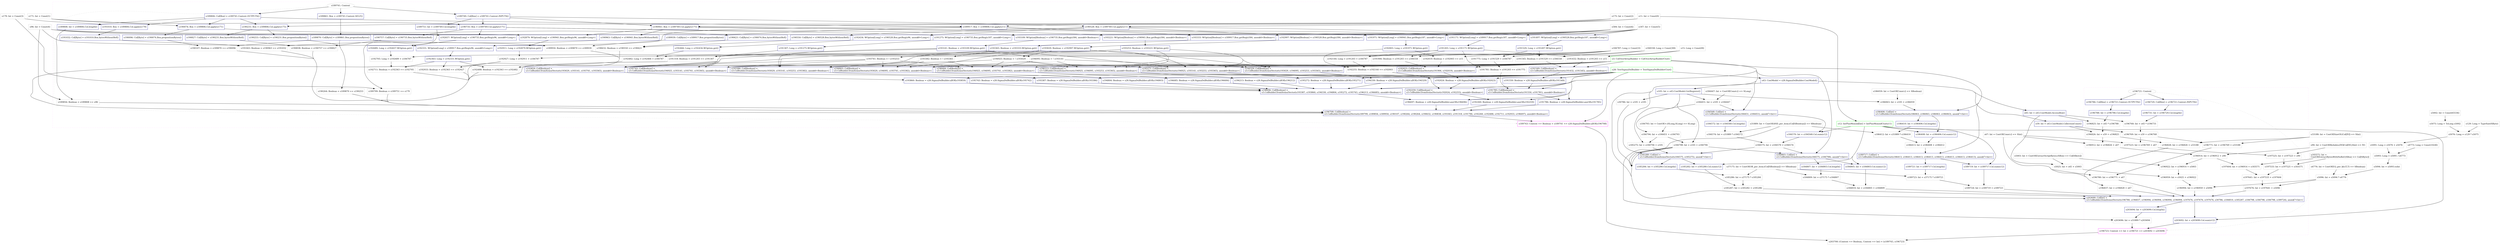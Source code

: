 digraph "height_0_verify" {
concentrate=true
node [style=filled, fillcolor=orangered]

"s179" [
label="s179: Int = Const(3)"
shape=box, color=gray, tooltip="s179:Int", style=filled, fillcolor=white
]
"s28" [
label="s28: TestSigmaDslBuilder = TestSigmaDslBuilderCtor()"
shape=box, color=green, tooltip="s28:TestSigmaDslBuilder", style=filled, fillcolor=white
]
"s96" [
label="s96: Int = Const(4)"
shape=box, color=gray, tooltip="s96:Int", style=filled, fillcolor=white
]
"s584" [
label="s584: Int = Const(6)"
shape=box, color=gray, tooltip="s584:Int", style=filled, fillcolor=white
]
"s187" [
label="s187: Int = Const(5)"
shape=box, color=gray, tooltip="s187:Int", style=filled, fillcolor=white
]
"s184558" [
label="s184558: Long = Const(30l)"
shape=box, color=gray, tooltip="s184558:Long", style=filled, fillcolor=white
]
"s3" [
label="s3: ColOverArrayBuilder = ColOverArrayBuilderCtor()"
shape=box, color=green, tooltip="s3:ColOverArrayBuilder", style=filled, fillcolor=white
]
"s184787" [
label="s184787: Long = Const(1l)"
shape=box, color=gray, tooltip="s184787:Long", style=filled, fillcolor=white
]
"s11" [
label="s11: Int = Const(0)"
shape=box, color=gray, tooltip="s11:Int", style=filled, fillcolor=white
]
"s175" [
label="s175: Int = Const(2)"
shape=box, color=gray, tooltip="s175:Int", style=filled, fillcolor=white
]
"s171" [
label="s171: Int = Const(1)"
shape=box, color=gray, tooltip="s171:Int", style=filled, fillcolor=white
]
"s15" [
label="s15: Long = Const(0l)"
shape=box, color=gray, tooltip="s15:Long", style=filled, fillcolor=white
]
subgraph cluster_s189743 {
style=dashed; color="#FFCCFF"
"s189741" [
label="s189741: Context"
shape=oval, color=gray, tooltip="s189741:Context", style=filled, fillcolor=white
]
"s189743" [
label="s189743: Context => Boolean = s189741 => s28.SigmaDslBuilder.allOf(s196708)"
shape=box, color=magenta, tooltip="s189743:Context => Boolean", style=filled, fillcolor=white
]
{rank=source; s189741}
"s189749" [
label="s189749: Col[Box] = s189741.Context.INPUTS()"
shape=box, color=darkblue, tooltip="s189749:Col[Box]", style=filled, fillcolor=white
]
"s189751" [
label="s189751: Int = s189749.Col.length()"
shape=box, color=darkblue, tooltip="s189751:Int", style=filled, fillcolor=white
]
"s189799" [
label="s189799: Boolean = s189751 == s179"
shape=box, color=gray, tooltip="s189799:Boolean", style=filled, fillcolor=white
]
"s189806" [
label="s189806: Col[Box] = s189741.Context.OUTPUTS()"
shape=box, color=darkblue, tooltip="s189806:Col[Box]", style=filled, fillcolor=white
]
"s189808" [
label="s189808: Int = s189806.Col.length()"
shape=box, color=darkblue, tooltip="s189808:Int", style=filled, fillcolor=white
]
"s189856" [
label="s189856: Boolean = s189808 == s96"
shape=box, color=gray, tooltip="s189856:Boolean", style=filled, fillcolor=white
]
"s189861" [
label="s189861: Box = s189741.Context.SELF()"
shape=box, color=darkblue, tooltip="s189861:Box", style=filled, fillcolor=white
]
"s189870" [
label="s189870: Col[Byte] = s189861.Box.propositionBytes()"
shape=box, color=darkblue, tooltip="s189870:Col[Byte]", style=filled, fillcolor=white
]
"s189917" [
label="s189917: Box = s189806.Col.apply(s11)"
shape=box, color=darkblue, tooltip="s189917:Box", style=filled, fillcolor=white
]
"s189939" [
label="s189939: Col[Byte] = s189917.Box.propositionBytes()"
shape=box, color=darkblue, tooltip="s189939:Col[Byte]", style=filled, fillcolor=white
]
"s189950" [
label="s189950: Boolean = s189870 == s189939"
shape=box, color=gray, tooltip="s189950:Boolean", style=filled, fillcolor=white
]
"s190074" [
label="s190074: Box = s189806.Col.apply(s171)"
shape=box, color=darkblue, tooltip="s190074:Box", style=filled, fillcolor=white
]
"s190096" [
label="s190096: Col[Byte] = s190074.Box.propositionBytes()"
shape=box, color=darkblue, tooltip="s190096:Col[Byte]", style=filled, fillcolor=white
]
"s190107" [
label="s190107: Boolean = s189870 == s190096"
shape=box, color=gray, tooltip="s190107:Boolean", style=filled, fillcolor=white
]
"s190231" [
label="s190231: Box = s189806.Col.apply(s175)"
shape=box, color=darkblue, tooltip="s190231:Box", style=filled, fillcolor=white
]
"s190253" [
label="s190253: Col[Byte] = s190231.Box.propositionBytes()"
shape=box, color=darkblue, tooltip="s190253:Col[Byte]", style=filled, fillcolor=white
]
"s190264" [
label="s190264: Boolean = s189870 == s190253"
shape=box, color=gray, tooltip="s190264:Boolean", style=filled, fillcolor=white
]
"s190528" [
label="s190528: Box = s189749.Col.apply(s11)"
shape=box, color=darkblue, tooltip="s190528:Box", style=filled, fillcolor=white
]
"s190550" [
label="s190550: Col[Byte] = s190528.Box.bytesWithoutRef()"
shape=box, color=darkblue, tooltip="s190550:Col[Byte]", style=filled, fillcolor=white
]
"s190621" [
label="s190621: Col[Byte] = s190074.Box.bytesWithoutRef()"
shape=box, color=darkblue, tooltip="s190621:Col[Byte]", style=filled, fillcolor=white
]
"s190632" [
label="s190632: Boolean = s190550 == s190621"
shape=box, color=gray, tooltip="s190632:Boolean", style=filled, fillcolor=white
]
"s190735" [
label="s190735: Box = s189749.Col.apply(s171)"
shape=box, color=darkblue, tooltip="s190735:Box", style=filled, fillcolor=white
]
"s190757" [
label="s190757: Col[Byte] = s190735.Box.bytesWithoutRef()"
shape=box, color=darkblue, tooltip="s190757:Col[Byte]", style=filled, fillcolor=white
]
"s190827" [
label="s190827: Col[Byte] = s190231.Box.bytesWithoutRef()"
shape=box, color=darkblue, tooltip="s190827:Col[Byte]", style=filled, fillcolor=white
]
"s190838" [
label="s190838: Boolean = s190757 == s190827"
shape=box, color=gray, tooltip="s190838:Boolean", style=filled, fillcolor=white
]
"s190941" [
label="s190941: Box = s189749.Col.apply(s175)"
shape=box, color=darkblue, tooltip="s190941:Box", style=filled, fillcolor=white
]
"s190963" [
label="s190963: Col[Byte] = s190941.Box.bytesWithoutRef()"
shape=box, color=darkblue, tooltip="s190963:Col[Byte]", style=filled, fillcolor=white
]
"s191010" [
label="s191010: Box = s189806.Col.apply(s179)"
shape=box, color=darkblue, tooltip="s191010:Box", style=filled, fillcolor=white
]
"s191032" [
label="s191032: Col[Byte] = s191010.Box.bytesWithoutRef()"
shape=box, color=darkblue, tooltip="s191032:Col[Byte]", style=filled, fillcolor=white
]
"s191043" [
label="s191043: Boolean = s190963 == s191032"
shape=box, color=gray, tooltip="s191043:Boolean", style=filled, fillcolor=white
]
"s191171" [
label="s191171: WOption[Long] = s189917.Box.getReg(s187, anon$8<Long>)"
shape=box, color=darkblue, tooltip="s191171:WOption[Long]", style=filled, fillcolor=white
]
"s191203" [
label="s191203: Long = s191171.WOption.get()"
shape=box, color=darkblue, tooltip="s191203:Long", style=filled, fillcolor=white
]
"s191275" [
label="s191275: WOption[Long] = s190735.Box.getReg(s187, anon$8<Long>)"
shape=box, color=darkblue, tooltip="s191275:WOption[Long]", style=filled, fillcolor=white
]
"s191307" [
label="s191307: Long = s191275.WOption.get()"
shape=box, color=darkblue, tooltip="s191307:Long", style=filled, fillcolor=white
]
"s191318" [
label="s191318: Boolean = s191203 == s191307"
shape=box, color=gray, tooltip="s191318:Boolean", style=filled, fillcolor=white
]
"s191432" [
label="s191432: Boolean = s191203 == s15"
shape=box, color=gray, tooltip="s191432:Boolean", style=filled, fillcolor=white
]
"s191497" [
label="s191497: WOption[Long] = s190528.Box.getReg(s187, anon$8<Long>)"
shape=box, color=darkblue, tooltip="s191497:WOption[Long]", style=filled, fillcolor=white
]
"s191529" [
label="s191529: Long = s191497.WOption.get()"
shape=box, color=darkblue, tooltip="s191529:Long", style=filled, fillcolor=white
]
"s191545" [
label="s191545: Boolean = s191529 == s184558"
shape=box, color=gray, tooltip="s191545:Boolean", style=filled, fillcolor=white
]
"s191549" [
label="s191549: Col[Boolean] =\ls3.ColBuilder.fromItems(Vector(s191432, s191545), anon$4<Boolean>)\l"
shape=box, color=darkblue, tooltip="s191549:Col[Boolean]", style=filled, fillcolor=white
]
"s191550" [
label="s191550: Boolean = s28.SigmaDslBuilder.allOf(s191549)"
shape=box, color=darkblue, tooltip="s191550:Boolean", style=filled, fillcolor=white
]
"s191775" [
label="s191775: Long = s191529 + s184787"
shape=box, color=gray, tooltip="s191775:Long", style=filled, fillcolor=white
]
"s191781" [
label="s191781: Boolean = s191203 == s191775"
shape=box, color=gray, tooltip="s191781:Boolean", style=filled, fillcolor=white
]
"s191785" [
label="s191785: Col[Boolean] =\ls3.ColBuilder.fromItems(Vector(s191550, s191781), anon$4<Boolean>)\l"
shape=box, color=darkblue, tooltip="s191785:Col[Boolean]", style=filled, fillcolor=white
]
"s191786" [
label="s191786: Boolean = s28.SigmaDslBuilder.anyOf(s191785)"
shape=box, color=darkblue, tooltip="s191786:Boolean", style=filled, fillcolor=white
]
"s191906" [
label="s191906: Boolean = s191203 == s184558"
shape=box, color=gray, tooltip="s191906:Boolean", style=filled, fillcolor=white
]
"s191971" [
label="s191971: WOption[Long] = s190941.Box.getReg(s187, anon$8<Long>)"
shape=box, color=darkblue, tooltip="s191971:WOption[Long]", style=filled, fillcolor=white
]
"s192003" [
label="s192003: Long = s191971.WOption.get()"
shape=box, color=darkblue, tooltip="s192003:Long", style=filled, fillcolor=white
]
"s192019" [
label="s192019: Boolean = s192003 == s15"
shape=box, color=gray, tooltip="s192019:Boolean", style=filled, fillcolor=white
]
"s192023" [
label="s192023: Col[Boolean] =\ls3.ColBuilder.fromItems(Vector(s191906, s192019), anon$4<Boolean>)\l"
shape=box, color=darkblue, tooltip="s192023:Col[Boolean]", style=filled, fillcolor=white
]
"s192024" [
label="s192024: Boolean = s28.SigmaDslBuilder.allOf(s192023)"
shape=box, color=darkblue, tooltip="s192024:Boolean", style=filled, fillcolor=white
]
"s192144" [
label="s192144: Long = s191203 + s184787"
shape=box, color=gray, tooltip="s192144:Long", style=filled, fillcolor=white
]
"s192255" [
label="s192255: Boolean = s192144 == s192003"
shape=box, color=gray, tooltip="s192255:Boolean", style=filled, fillcolor=white
]
"s192259" [
label="s192259: Col[Boolean] =\ls3.ColBuilder.fromItems(Vector(s192024, s192255), anon$4<Boolean>)\l"
shape=box, color=darkblue, tooltip="s192259:Col[Boolean]", style=filled, fillcolor=white
]
"s192260" [
label="s192260: Boolean = s28.SigmaDslBuilder.anyOf(s192259)"
shape=box, color=darkblue, tooltip="s192260:Boolean", style=filled, fillcolor=white
]
"s192331" [
label="s192331: WOption[Long] = s189917.Box.getReg(s96, anon$8<Long>)"
shape=box, color=darkblue, tooltip="s192331:WOption[Long]", style=filled, fillcolor=white
]
"s192363" [
label="s192363: Long = s192331.WOption.get()"
shape=box, color=darkblue, tooltip="s192363:Long", style=filled, fillcolor=white
]
"s192434" [
label="s192434: WOption[Long] = s190528.Box.getReg(s96, anon$8<Long>)"
shape=box, color=darkblue, tooltip="s192434:WOption[Long]", style=filled, fillcolor=white
]
"s192466" [
label="s192466: Long = s192434.WOption.get()"
shape=box, color=darkblue, tooltip="s192466:Long", style=filled, fillcolor=white
]
"s192482" [
label="s192482: Long = s192466 + s184787"
shape=box, color=gray, tooltip="s192482:Long", style=filled, fillcolor=white
]
"s192488" [
label="s192488: Boolean = s192363 == s192482"
shape=box, color=gray, tooltip="s192488:Boolean", style=filled, fillcolor=white
]
"s192657" [
label="s192657: WOption[Long] = s190735.Box.getReg(s96, anon$8<Long>)"
shape=box, color=darkblue, tooltip="s192657:WOption[Long]", style=filled, fillcolor=white
]
"s192689" [
label="s192689: Long = s192657.WOption.get()"
shape=box, color=darkblue, tooltip="s192689:Long", style=filled, fillcolor=white
]
"s192705" [
label="s192705: Long = s192689 + s184787"
shape=box, color=gray, tooltip="s192705:Long", style=filled, fillcolor=white
]
"s192711" [
label="s192711: Boolean = s192363 == s192705"
shape=box, color=gray, tooltip="s192711:Boolean", style=filled, fillcolor=white
]
"s192879" [
label="s192879: WOption[Long] = s190941.Box.getReg(s96, anon$8<Long>)"
shape=box, color=darkblue, tooltip="s192879:WOption[Long]", style=filled, fillcolor=white
]
"s192911" [
label="s192911: Long = s192879.WOption.get()"
shape=box, color=darkblue, tooltip="s192911:Long", style=filled, fillcolor=white
]
"s192927" [
label="s192927: Long = s192911 + s184787"
shape=box, color=gray, tooltip="s192927:Long", style=filled, fillcolor=white
]
"s192933" [
label="s192933: Boolean = s192363 == s192927"
shape=box, color=gray, tooltip="s192933:Boolean", style=filled, fillcolor=white
]
"s192997" [
label="s192997: WOption[Boolean] = s190528.Box.getReg(s584, anon$4<Boolean>)"
shape=box, color=darkblue, tooltip="s192997:WOption[Boolean]", style=filled, fillcolor=white
]
"s193029" [
label="s193029: Boolean = s192997.WOption.get()"
shape=box, color=darkblue, tooltip="s193029:Boolean", style=filled, fillcolor=white
]
"s193109" [
label="s193109: WOption[Boolean] = s190735.Box.getReg(s584, anon$4<Boolean>)"
shape=box, color=darkblue, tooltip="s193109:WOption[Boolean]", style=filled, fillcolor=white
]
"s193141" [
label="s193141: Boolean = s193109.WOption.get()"
shape=box, color=darkblue, tooltip="s193141:Boolean", style=filled, fillcolor=white
]
"s193221" [
label="s193221: WOption[Boolean] = s190941.Box.getReg(s584, anon$4<Boolean>)"
shape=box, color=darkblue, tooltip="s193221:WOption[Boolean]", style=filled, fillcolor=white
]
"s193253" [
label="s193253: Boolean = s193221.WOption.get()"
shape=box, color=darkblue, tooltip="s193253:Boolean", style=filled, fillcolor=white
]
"s193333" [
label="s193333: WOption[Boolean] = s189917.Box.getReg(s584, anon$4<Boolean>)"
shape=box, color=darkblue, tooltip="s193333:WOption[Boolean]", style=filled, fillcolor=white
]
"s193365" [
label="s193365: Boolean = s193333.WOption.get()"
shape=box, color=darkblue, tooltip="s193365:Boolean", style=filled, fillcolor=white
]
"s193382" [
label="s193382: Boolean = ! s193365"
shape=box, color=gray, tooltip="s193382:Boolean", style=filled, fillcolor=white
]
"s193386" [
label="s193386: Col[Boolean] =\ls3.ColBuilder.fromItems(Vector(s193029, s193141, s193253, s193382), anon$4<Boolean>)\l"
shape=box, color=darkblue, tooltip="s193386:Col[Boolean]", style=filled, fillcolor=white
]
"s193387" [
label="s193387: Boolean = s28.SigmaDslBuilder.allOf(s193386)"
shape=box, color=darkblue, tooltip="s193387:Boolean", style=filled, fillcolor=white
]
"s193741" [
label="s193741: Boolean = ! s193253"
shape=box, color=gray, tooltip="s193741:Boolean", style=filled, fillcolor=white
]
"s193859" [
label="s193859: Col[Boolean] =\ls3.ColBuilder.fromItems(Vector(s193029, s193141, s193741, s193365), anon$4<Boolean>)\l"
shape=box, color=darkblue, tooltip="s193859:Col[Boolean]", style=filled, fillcolor=white
]
"s193860" [
label="s193860: Boolean = s28.SigmaDslBuilder.allOf(s193859)"
shape=box, color=darkblue, tooltip="s193860:Boolean", style=filled, fillcolor=white
]
"s194095" [
label="s194095: Boolean = ! s193141"
shape=box, color=gray, tooltip="s194095:Boolean", style=filled, fillcolor=white
]
"s194329" [
label="s194329: Col[Boolean] =\ls3.ColBuilder.fromItems(Vector(s193029, s194095, s193253, s193365), anon$4<Boolean>)\l"
shape=box, color=darkblue, tooltip="s194329:Col[Boolean]", style=filled, fillcolor=white
]
"s194330" [
label="s194330: Boolean = s28.SigmaDslBuilder.allOf(s194329)"
shape=box, color=darkblue, tooltip="s194330:Boolean", style=filled, fillcolor=white
]
"s194803" [
label="s194803: Col[Boolean] =\ls3.ColBuilder.fromItems(Vector(s193029, s194095, s193741, s193382), anon$4<Boolean>)\l"
shape=box, color=darkblue, tooltip="s194803:Col[Boolean]", style=filled, fillcolor=white
]
"s194804" [
label="s194804: Boolean = s28.SigmaDslBuilder.allOf(s194803)"
shape=box, color=darkblue, tooltip="s194804:Boolean", style=filled, fillcolor=white
]
"s194925" [
label="s194925: Boolean = ! s193029"
shape=box, color=gray, tooltip="s194925:Boolean", style=filled, fillcolor=white
]
"s195271" [
label="s195271: Col[Boolean] =\ls3.ColBuilder.fromItems(Vector(s194925, s193141, s193253, s193365), anon$4<Boolean>)\l"
shape=box, color=darkblue, tooltip="s195271:Col[Boolean]", style=filled, fillcolor=white
]
"s195272" [
label="s195272: Boolean = s28.SigmaDslBuilder.allOf(s195271)"
shape=box, color=darkblue, tooltip="s195272:Boolean", style=filled, fillcolor=white
]
"s195742" [
label="s195742: Col[Boolean] =\ls3.ColBuilder.fromItems(Vector(s194925, s193141, s193741, s193365), anon$4<Boolean>)\l"
shape=box, color=darkblue, tooltip="s195742:Col[Boolean]", style=filled, fillcolor=white
]
"s195743" [
label="s195743: Boolean = s28.SigmaDslBuilder.allOf(s195742)"
shape=box, color=darkblue, tooltip="s195743:Boolean", style=filled, fillcolor=white
]
"s196212" [
label="s196212: Col[Boolean] =\ls3.ColBuilder.fromItems(Vector(s194925, s194095, s193253, s193365), anon$4<Boolean>)\l"
shape=box, color=darkblue, tooltip="s196212:Col[Boolean]", style=filled, fillcolor=white
]
"s196213" [
label="s196213: Boolean = s28.SigmaDslBuilder.allOf(s196212)"
shape=box, color=darkblue, tooltip="s196213:Boolean", style=filled, fillcolor=white
]
"s196684" [
label="s196684: Col[Boolean] =\ls3.ColBuilder.fromItems(Vector(s194925, s194095, s193741, s193382), anon$4<Boolean>)\l"
shape=box, color=darkblue, tooltip="s196684:Col[Boolean]", style=filled, fillcolor=white
]
"s196685" [
label="s196685: Boolean = s28.SigmaDslBuilder.allOf(s196684)"
shape=box, color=darkblue, tooltip="s196685:Boolean", style=filled, fillcolor=white
]
"s196696" [
label="s196696: Col[Boolean] =\ls3.ColBuilder.fromItems(Vector(s193387, s193860, s194330, s194804, s195272, s195743, s196213, s196685), anon$4<Boolean>)\l"
shape=box, color=darkblue, tooltip="s196696:Col[Boolean]", style=filled, fillcolor=white
]
"s196697" [
label="s196697: Boolean = s28.SigmaDslBuilder.anyOf(s196696)"
shape=box, color=darkblue, tooltip="s196697:Boolean", style=filled, fillcolor=white
]
"s196708" [
label="s196708: Col[Boolean] =\ls3.ColBuilder.fromItems(Vector(s189799, s189856, s189950, s190107, s190264, s190264, s190632, s190838, s191043, s191318, s191786, s192260, s192488, s192711, s192933, s196697), anon$4<Boolean>)\l"
shape=box, color=darkblue, tooltip="s196708:Col[Boolean]", style=filled, fillcolor=white
]
{rank=sink; s189743}
}
"s43" [
label="s43: CostModel = s28.SigmaDslBuilder.CostModel()"
shape=box, color=darkblue, tooltip="s43:CostModel", style=filled, fillcolor=white
]
"s105" [
label="s105: Int = s43.CostModel.GetRegister()"
shape=box, color=darkblue, tooltip="s105:Int", style=filled, fillcolor=white
]
"s184447" [
label="s184447: Int = CostOf(Const:() => SLong)"
shape=box, color=gray, tooltip="s184447:Int", style=filled, fillcolor=white
]
"s184451" [
label="s184451: Int = s105 + s184447"
shape=box, color=gray, tooltip="s184451:Int", style=filled, fillcolor=white
]
"s184793" [
label="s184793: Int = CostOf(+:(SLong,SLong) => SLong)"
shape=box, color=gray, tooltip="s184793:Int", style=filled, fillcolor=white
]
"s184794" [
label="s184794: Int = s184451 + s184793"
shape=box, color=gray, tooltip="s184794:Int", style=filled, fillcolor=white
]
"s184798" [
label="s184798: Int = s105 + s184794"
shape=box, color=gray, tooltip="s184798:Int", style=filled, fillcolor=white
]
"s186059" [
label="s186059: Int = CostOf(Const:() => SBoolean)"
shape=box, color=gray, tooltip="s186059:Int", style=filled, fillcolor=white
]
"s186063" [
label="s186063: Int = s105 + s186059"
shape=box, color=gray, tooltip="s186063:Int", style=filled, fillcolor=white
]
"s186406" [
label="s186406: Col[Int] =\ls3.ColBuilder.fromItems(Vector(s186063, s186063, s186063, s186063), anon$7<Int>)\l"
shape=box, color=darkblue, tooltip="s186406:Col[Int]", style=filled, fillcolor=white
]
"s12" [
label="s12: IntPlusMonoid[Int] = IntPlusMonoidCtor(s11)"
shape=box, color=green, tooltip="s12:IntPlusMonoid[Int]", style=filled, fillcolor=white
]
"s186408" [
label="s186408: Int = s186406.Col.sum(s12)"
shape=box, color=darkblue, tooltip="s186408:Int", style=filled, fillcolor=white
]
"s31889" [
label="s31889: Int = CostOf(AND_per_item:(Col[SBoolean]) => SBoolean)"
shape=box, color=gray, tooltip="s31889:Int", style=filled, fillcolor=white
]
"s186410" [
label="s186410: Int = s186406.Col.length()"
shape=box, color=darkblue, tooltip="s186410:Int", style=filled, fillcolor=white
]
"s186412" [
label="s186412: Int = s31889 * s186410"
shape=box, color=gray, tooltip="s186412:Int", style=filled, fillcolor=white
]
"s186413" [
label="s186413: Int = s186408 + s186412"
shape=box, color=gray, tooltip="s186413:Int", style=filled, fillcolor=white
]
"s189717" [
label="s189717: Col[Int] =\ls3.ColBuilder.fromItems(Vector(s186413, s186413, s186413, s186413, s186413, s186413, s186413, s186413), anon$7<Int>)\l"
shape=box, color=darkblue, tooltip="s189717:Col[Int]", style=filled, fillcolor=white
]
"s189719" [
label="s189719: Int = s189717.Col.sum(s12)"
shape=box, color=darkblue, tooltip="s189719:Int", style=filled, fillcolor=white
]
"s37175" [
label="s37175: Int = CostOf(OR_per_item:(Col[SBoolean]) => SBoolean)"
shape=box, color=gray, tooltip="s37175:Int", style=filled, fillcolor=white
]
"s189721" [
label="s189721: Int = s189717.Col.length()"
shape=box, color=darkblue, tooltip="s189721:Int", style=filled, fillcolor=white
]
"s189723" [
label="s189723: Int = s37175 * s189721"
shape=box, color=gray, tooltip="s189723:Int", style=filled, fillcolor=white
]
"s189724" [
label="s189724: Int = s189719 + s189723"
shape=box, color=gray, tooltip="s189724:Int", style=filled, fillcolor=white
]
"s184568" [
label="s184568: Col[Int] =\ls3.ColBuilder.fromItems(Vector(s184451, s184451), anon$7<Int>)\l"
shape=box, color=darkblue, tooltip="s184568:Col[Int]", style=filled, fillcolor=white
]
"s184570" [
label="s184570: Int = s184568.Col.sum(s12)"
shape=box, color=darkblue, tooltip="s184570:Int", style=filled, fillcolor=white
]
"s184572" [
label="s184572: Int = s184568.Col.length()"
shape=box, color=darkblue, tooltip="s184572:Int", style=filled, fillcolor=white
]
"s184574" [
label="s184574: Int = s31889 * s184572"
shape=box, color=gray, tooltip="s184574:Int", style=filled, fillcolor=white
]
"s184575" [
label="s184575: Int = s184570 + s184574"
shape=box, color=gray, tooltip="s184575:Int", style=filled, fillcolor=white
]
"s184803" [
label="s184803: Col[Int] =\ls3.ColBuilder.fromItems(Vector(s184575, s184798), anon$7<Int>)\l"
shape=box, color=darkblue, tooltip="s184803:Col[Int]", style=filled, fillcolor=white
]
"s184805" [
label="s184805: Int = s184803.Col.sum(s12)"
shape=box, color=darkblue, tooltip="s184805:Int", style=filled, fillcolor=white
]
"s184807" [
label="s184807: Int = s184803.Col.length()"
shape=box, color=darkblue, tooltip="s184807:Int", style=filled, fillcolor=white
]
"s184809" [
label="s184809: Int = s37175 * s184807"
shape=box, color=gray, tooltip="s184809:Int", style=filled, fillcolor=white
]
"s184810" [
label="s184810: Int = s184805 + s184809"
shape=box, color=gray, tooltip="s184810:Int", style=filled, fillcolor=white
]
"s185275" [
label="s185275: Int = s184794 + s105"
shape=box, color=gray, tooltip="s185275:Int", style=filled, fillcolor=white
]
"s185280" [
label="s185280: Col[Int] =\ls3.ColBuilder.fromItems(Vector(s184575, s185275), anon$7<Int>)\l"
shape=box, color=darkblue, tooltip="s185280:Col[Int]", style=filled, fillcolor=white
]
"s185282" [
label="s185282: Int = s185280.Col.sum(s12)"
shape=box, color=darkblue, tooltip="s185282:Int", style=filled, fillcolor=white
]
"s185284" [
label="s185284: Int = s185280.Col.length()"
shape=box, color=darkblue, tooltip="s185284:Int", style=filled, fillcolor=white
]
"s185286" [
label="s185286: Int = s37175 * s185284"
shape=box, color=gray, tooltip="s185286:Int", style=filled, fillcolor=white
]
"s185287" [
label="s185287: Int = s185282 + s185286"
shape=box, color=gray, tooltip="s185287:Int", style=filled, fillcolor=white
]
"s129" [
label="s129: Long = TypeSize(SByte)"
shape=box, color=gray, tooltip="s129:Long", style=filled, fillcolor=white
]
"s5002" [
label="s5002: Int = Const(65536)"
shape=box, color=gray, tooltip="s5002:Int", style=filled, fillcolor=white
]
"s5075" [
label="s5075: Long = ToLong s5002"
shape=box, color=gray, tooltip="s5075:Long", style=filled, fillcolor=white
]
"s5076" [
label="s5076: Long = s129 * s5075"
shape=box, color=gray, tooltip="s5076:Long", style=filled, fillcolor=white
]
"s5091" [
label="s5091: Long = s5076 + s5076"
shape=box, color=gray, tooltip="s5091:Long", style=filled, fillcolor=white
]
"s4773" [
label="s4773: Long = Const(1024l)"
shape=box, color=gray, tooltip="s4773:Long", style=filled, fillcolor=white
]
"s5093" [
label="s5093: Long = s5091 / s4773"
shape=box, color=gray, tooltip="s5093:Long", style=filled, fillcolor=white
]
"s5094" [
label="s5094: Int = s5093.toInt"
shape=box, color=gray, tooltip="s5094:Int", style=filled, fillcolor=white
]
"s4776" [
label="s4776: Int = CostOf(EQ_per_kb:(T,T) => SBoolean)"
shape=box, color=gray, tooltip="s4776:Int", style=filled, fillcolor=white
]
"s5096" [
label="s5096: Int = s5094 * s4776"
shape=box, color=gray, tooltip="s5096:Int", style=filled, fillcolor=white
]
"s45" [
label="s45: Int = s43.CostModel.AccessBox()"
shape=box, color=darkblue, tooltip="s45:Int", style=filled, fillcolor=white
]
"s59" [
label="s59: Int = s43.CostModel.CollectionConst()"
shape=box, color=darkblue, tooltip="s59:Int", style=filled, fillcolor=white
]
"s5003" [
label="s5003: Int = CostOf(ExtractScriptBytes:(SBox) => Col[SByte])"
shape=box, color=gray, tooltip="s5003:Int", style=filled, fillcolor=white
]
"s5025" [
label="s5025: Int = s45 + s5003"
shape=box, color=gray, tooltip="s5025:Int", style=filled, fillcolor=white
]
"s67" [
label="s67: Int = CostOf(Const:() => SInt)"
shape=box, color=gray, tooltip="s67:Int", style=filled, fillcolor=white
]
"s30786" [
label="s30786: Int = s105 + s105"
shape=box, color=gray, tooltip="s30786:Int", style=filled, fillcolor=white
]
"s33188" [
label="s33188: Int = CostOf(SizeOf:(Col[IV]) => SInt)"
shape=box, color=gray, tooltip="s33188:Int", style=filled, fillcolor=white
]
"s183571" [
label="s183571: Int =\lCostOf(ExtractBytesWithNoRef:(SBox) => Col[SByte])\l"
shape=box, color=gray, tooltip="s183571:Int", style=filled, fillcolor=white
]
"s90" [
label="s90: Int = CostOf(ByIndex:[IV](Col[IV],SInt) => IV)"
shape=box, color=gray, tooltip="s90:Int", style=filled, fillcolor=white
]
subgraph cluster_s196723 {
style=dashed; color="#FFCCFF"
"s196721" [
label="s196721: Context"
shape=oval, color=gray, tooltip="s196721:Context", style=filled, fillcolor=white
]
"s196723" [
label="s196723: Context => Int = s196721 => s203692 + s203696"
shape=box, color=magenta, tooltip="s196723:Context => Int", style=filled, fillcolor=white
]
{rank=source; s196721}
"s196729" [
label="s196729: Col[Box] = s196721.Context.INPUTS()"
shape=box, color=darkblue, tooltip="s196729:Col[Box]", style=filled, fillcolor=white
]
"s196731" [
label="s196731: Int = s196729.Col.length()"
shape=box, color=darkblue, tooltip="s196731:Int", style=filled, fillcolor=white
]
"s196768" [
label="s196768: Int = s45 * s196731"
shape=box, color=gray, tooltip="s196768:Int", style=filled, fillcolor=white
]
"s196769" [
label="s196769: Int = s59 + s196768"
shape=box, color=gray, tooltip="s196769:Int", style=filled, fillcolor=white
]
"s196771" [
label="s196771: Int = s196769 + s33188"
shape=box, color=gray, tooltip="s196771:Int", style=filled, fillcolor=white
]
"s196780" [
label="s196780: Int = s196771 + s67"
shape=box, color=gray, tooltip="s196780:Int", style=filled, fillcolor=white
]
"s196786" [
label="s196786: Col[Box] = s196721.Context.OUTPUTS()"
shape=box, color=darkblue, tooltip="s196786:Col[Box]", style=filled, fillcolor=white
]
"s196788" [
label="s196788: Int = s196786.Col.length()"
shape=box, color=darkblue, tooltip="s196788:Int", style=filled, fillcolor=white
]
"s196825" [
label="s196825: Int = s45 * s196788"
shape=box, color=gray, tooltip="s196825:Int", style=filled, fillcolor=white
]
"s196826" [
label="s196826: Int = s59 + s196825"
shape=box, color=gray, tooltip="s196826:Int", style=filled, fillcolor=white
]
"s196828" [
label="s196828: Int = s196826 + s33188"
shape=box, color=gray, tooltip="s196828:Int", style=filled, fillcolor=white
]
"s196837" [
label="s196837: Int = s196828 + s67"
shape=box, color=gray, tooltip="s196837:Int", style=filled, fillcolor=white
]
"s196912" [
label="s196912: Int = s196826 + s67"
shape=box, color=gray, tooltip="s196912:Int", style=filled, fillcolor=white
]
"s196914" [
label="s196914: Int = s196912 + s90"
shape=box, color=gray, tooltip="s196914:Int", style=filled, fillcolor=white
]
"s196922" [
label="s196922: Int = s196914 + s5003"
shape=box, color=gray, tooltip="s196922:Int", style=filled, fillcolor=white
]
"s196959" [
label="s196959: Int = s5025 + s196922"
shape=box, color=gray, tooltip="s196959:Int", style=filled, fillcolor=white
]
"s196994" [
label="s196994: Int = s196959 + s5096"
shape=box, color=gray, tooltip="s196994:Int", style=filled, fillcolor=white
]
"s197523" [
label="s197523: Int = s196769 + s67"
shape=box, color=gray, tooltip="s197523:Int", style=filled, fillcolor=white
]
"s197525" [
label="s197525: Int = s197523 + s90"
shape=box, color=gray, tooltip="s197525:Int", style=filled, fillcolor=white
]
"s197533" [
label="s197533: Int = s197525 + s183571"
shape=box, color=gray, tooltip="s197533:Int", style=filled, fillcolor=white
]
"s197604" [
label="s197604: Int = s196914 + s183571"
shape=box, color=gray, tooltip="s197604:Int", style=filled, fillcolor=white
]
"s197641" [
label="s197641: Int = s197533 + s197604"
shape=box, color=gray, tooltip="s197641:Int", style=filled, fillcolor=white
]
"s197676" [
label="s197676: Int = s197641 + s5096"
shape=box, color=gray, tooltip="s197676:Int", style=filled, fillcolor=white
]
"s203690" [
label="s203690: Col[Int] =\ls3.ColBuilder.fromItems(Vector(s196780, s196837, s196994, s196994, s196994, s196994, s197676, s197676, s197676, s30786, s184810, s185287, s184798, s184798, s184798, s189724), anon$7<Int>)\l"
shape=box, color=darkblue, tooltip="s203690:Col[Int]", style=filled, fillcolor=white
]
"s203692" [
label="s203692: Int = s203690.Col.sum(s12)"
shape=box, color=darkblue, tooltip="s203692:Int", style=filled, fillcolor=white
]
"s203694" [
label="s203694: Int = s203690.Col.length()"
shape=box, color=darkblue, tooltip="s203694:Int", style=filled, fillcolor=white
]
"s203696" [
label="s203696: Int = s31889 * s203694"
shape=box, color=gray, tooltip="s203696:Int", style=filled, fillcolor=white
]
{rank=sink; s196723}
}
"s203700" [
label="s203700: (Context => Boolean, Context => Int) = (s189743, s196723)"
shape=box, color=gray, tooltip="s203700:(Context => Boolean, Context => Int)", style=filled, fillcolor=white
]
"s189749" -> "s189751" [style=solid]
"s191203" -> "s191318" [style=solid]
"s191307" -> "s191318" [style=solid]
"s105" -> "s184798" [style=solid]
"s184794" -> "s184798" [style=solid]
"s59" -> "s196826" [style=solid]
"s196825" -> "s196826" [style=solid]
"s192363" -> "s192488" [style=solid]
"s192482" -> "s192488" [style=solid]
"s190941" -> "s192879" [style=solid]
"s96" -> "s192879" [style=solid]
"s189719" -> "s189724" [style=solid]
"s189723" -> "s189724" [style=solid]
"s191010" -> "s191032" [style=solid]
"s105" -> "s186063" [style=solid]
"s186059" -> "s186063" [style=solid]
"s3" -> "s191785" [style=solid]
"s191550" -> "s191785" [style=solid]
"s191781" -> "s191785" [style=solid]
"s189870" -> "s190264" [style=solid]
"s190253" -> "s190264" [style=solid]
"s105" -> "s184451" [style=solid]
"s184447" -> "s184451" [style=solid]
"s3" -> "s196212" [style=solid]
"s194925" -> "s196212" [style=solid]
"s194095" -> "s196212" [style=solid]
"s193253" -> "s196212" [style=solid]
"s193365" -> "s196212" [style=solid]
"s197523" -> "s197525" [style=solid]
"s90" -> "s197525" [style=solid]
"s189870" -> "s189950" [style=solid]
"s189939" -> "s189950" [style=solid]
"s193221" -> "s193253" [style=solid]
"s189741" -> "s189806" [style=solid]
"s28" -> "s196697" [style=solid]
"s196696" -> "s196697" [style=solid]
"s192466" -> "s192482" [style=solid]
"s184787" -> "s192482" [style=solid]
"s196721" -> "s196729" [style=solid]
"s186406" -> "s186410" [style=solid]
"s186406" -> "s186408" [style=solid]
"s12" -> "s186408" [style=solid]
"s3" -> "s196684" [style=solid]
"s194925" -> "s196684" [style=solid]
"s194095" -> "s196684" [style=solid]
"s193741" -> "s196684" [style=solid]
"s193382" -> "s196684" [style=solid]
"s190941" -> "s193221" [style=solid]
"s584" -> "s193221" [style=solid]
"s189717" -> "s189719" [style=solid]
"s12" -> "s189719" [style=solid]
"s191497" -> "s191529" [style=solid]
"s192657" -> "s192689" [style=solid]
"s190528" -> "s191497" [style=solid]
"s187" -> "s191497" [style=solid]
"s189806" -> "s191010" [style=solid]
"s179" -> "s191010" [style=solid]
"s189749" -> "s190735" [style=solid]
"s171" -> "s190735" [style=solid]
"s184805" -> "s184810" [style=solid]
"s184809" -> "s184810" [style=solid]
"s196914" -> "s196922" [style=solid]
"s5003" -> "s196922" [style=solid]
"s129" -> "s5076" [style=solid]
"s5075" -> "s5076" [style=solid]
"s5076" -> "s5091" [style=solid]
"s5076" -> "s5091" [style=solid]
"s28" -> "s194804" [style=solid]
"s194803" -> "s194804" [style=solid]
"s192911" -> "s192927" [style=solid]
"s184787" -> "s192927" [style=solid]
"s190735" -> "s192657" [style=solid]
"s96" -> "s192657" [style=solid]
"s190941" -> "s190963" [style=solid]
"s197525" -> "s197533" [style=solid]
"s183571" -> "s197533" [style=solid]
"s185282" -> "s185287" [style=solid]
"s185286" -> "s185287" [style=solid]
"s191203" -> "s191781" [style=solid]
"s191775" -> "s191781" [style=solid]
"s5094" -> "s5096" [style=solid]
"s4776" -> "s5096" [style=solid]
"s190231" -> "s190827" [style=solid]
"s184794" -> "s185275" [style=solid]
"s105" -> "s185275" [style=solid]
"s3" -> "s192259" [style=solid]
"s192024" -> "s192259" [style=solid]
"s192255" -> "s192259" [style=solid]
"s185280" -> "s185282" [style=solid]
"s12" -> "s185282" [style=solid]
"s28" -> "s195743" [style=solid]
"s195742" -> "s195743" [style=solid]
"s45" -> "s196825" [style=solid]
"s196788" -> "s196825" [style=solid]
"s28" -> "s196685" [style=solid]
"s196684" -> "s196685" [style=solid]
"s37175" -> "s189723" [style=solid]
"s189721" -> "s189723" [style=solid]
"s193141" -> "s194095" [style=solid]
"s192363" -> "s192933" [style=solid]
"s192927" -> "s192933" [style=solid]
"s189743" -> "s203700" [style=solid]
"s196723" -> "s203700" [style=solid]
"s184568" -> "s184572" [style=solid]
"s190528" -> "s190550" [style=solid]
"s190528" -> "s192434" [style=solid]
"s96" -> "s192434" [style=solid]
"s190528" -> "s192997" [style=solid]
"s584" -> "s192997" [style=solid]
"s192434" -> "s192466" [style=solid]
"s28" -> "s193387" [style=solid]
"s193386" -> "s193387" [style=solid]
"s196826" -> "s196912" [style=solid]
"s67" -> "s196912" [style=solid]
"s3" -> "s185280" [style=solid]
"s184575" -> "s185280" [style=solid]
"s185275" -> "s185280" [style=solid]
"s191971" -> "s192003" [style=solid]
"s203690" -> "s203694" [style=solid]
"s190550" -> "s190632" [style=solid]
"s190621" -> "s190632" [style=solid]
"s191529" -> "s191775" [style=solid]
"s184787" -> "s191775" [style=solid]
"s5002" -> "s5075" [style=solid]
"s3" -> "s203690" [style=solid]
"s196780" -> "s203690" [style=solid]
"s196837" -> "s203690" [style=solid]
"s196994" -> "s203690" [style=solid]
"s196994" -> "s203690" [style=solid]
"s196994" -> "s203690" [style=solid]
"s196994" -> "s203690" [style=solid]
"s197676" -> "s203690" [style=solid]
"s197676" -> "s203690" [style=solid]
"s197676" -> "s203690" [style=solid]
"s30786" -> "s203690" [style=solid]
"s184810" -> "s203690" [style=solid]
"s185287" -> "s203690" [style=solid]
"s184798" -> "s203690" [style=solid]
"s184798" -> "s203690" [style=solid]
"s184798" -> "s203690" [style=solid]
"s189724" -> "s203690" [style=solid]
"s191275" -> "s191307" [style=solid]
"s3" -> "s193859" [style=solid]
"s193029" -> "s193859" [style=solid]
"s193141" -> "s193859" [style=solid]
"s193741" -> "s193859" [style=solid]
"s193365" -> "s193859" [style=solid]
"s190735" -> "s191275" [style=solid]
"s187" -> "s191275" [style=solid]
"s192997" -> "s193029" [style=solid]
"s193253" -> "s193741" [style=solid]
"s43" -> "s105" [style=solid]
"s3" -> "s196708" [style=solid]
"s189799" -> "s196708" [style=solid]
"s189856" -> "s196708" [style=solid]
"s189950" -> "s196708" [style=solid]
"s190107" -> "s196708" [style=solid]
"s190264" -> "s196708" [style=solid]
"s190264" -> "s196708" [style=solid]
"s190632" -> "s196708" [style=solid]
"s190838" -> "s196708" [style=solid]
"s191043" -> "s196708" [style=solid]
"s191318" -> "s196708" [style=solid]
"s191786" -> "s196708" [style=solid]
"s192260" -> "s196708" [style=solid]
"s192488" -> "s196708" [style=solid]
"s192711" -> "s196708" [style=solid]
"s192933" -> "s196708" [style=solid]
"s196697" -> "s196708" [style=solid]
"s189806" -> "s189808" [style=solid]
"s196959" -> "s196994" [style=solid]
"s5096" -> "s196994" [style=solid]
"s37175" -> "s185286" [style=solid]
"s185284" -> "s185286" [style=solid]
"s197533" -> "s197641" [style=solid]
"s197604" -> "s197641" [style=solid]
"s31889" -> "s186412" [style=solid]
"s186410" -> "s186412" [style=solid]
"s184803" -> "s184805" [style=solid]
"s12" -> "s184805" [style=solid]
"s192689" -> "s192705" [style=solid]
"s184787" -> "s192705" [style=solid]
"s43" -> "s45" [style=solid]
"s190231" -> "s190253" [style=solid]
"s196771" -> "s196780" [style=solid]
"s67" -> "s196780" [style=solid]
"s191529" -> "s191545" [style=solid]
"s184558" -> "s191545" [style=solid]
"s189749" -> "s190941" [style=solid]
"s175" -> "s190941" [style=solid]
"s190941" -> "s191971" [style=solid]
"s187" -> "s191971" [style=solid]
"s197641" -> "s197676" [style=solid]
"s5096" -> "s197676" [style=solid]
"s196729" -> "s196731" [style=solid]
"s3" -> "s186406" [style=solid]
"s186063" -> "s186406" [style=solid]
"s186063" -> "s186406" [style=solid]
"s186063" -> "s186406" [style=solid]
"s186063" -> "s186406" [style=solid]
"s189741" -> "s189861" [style=solid]
"s190074" -> "s190621" [style=solid]
"s43" -> "s59" [style=solid]
"s191203" -> "s191432" [style=solid]
"s15" -> "s191432" [style=solid]
"s189741" -> "s189749" [style=solid]
"s11" -> "s12" [style=solid]
"s3" -> "s192023" [style=solid]
"s191906" -> "s192023" [style=solid]
"s192019" -> "s192023" [style=solid]
"s3" -> "s196696" [style=solid]
"s193387" -> "s196696" [style=solid]
"s193860" -> "s196696" [style=solid]
"s194330" -> "s196696" [style=solid]
"s194804" -> "s196696" [style=solid]
"s195272" -> "s196696" [style=solid]
"s195743" -> "s196696" [style=solid]
"s196213" -> "s196696" [style=solid]
"s196685" -> "s196696" [style=solid]
"s196912" -> "s196914" [style=solid]
"s90" -> "s196914" [style=solid]
"s184570" -> "s184575" [style=solid]
"s184574" -> "s184575" [style=solid]
"s28" -> "s192024" [style=solid]
"s192023" -> "s192024" [style=solid]
"s189749" -> "s190528" [style=solid]
"s11" -> "s190528" [style=solid]
"s28" -> "s192260" [style=solid]
"s192259" -> "s192260" [style=solid]
"s5091" -> "s5093" [style=solid]
"s4773" -> "s5093" [style=solid]
"s191171" -> "s191203" [style=solid]
"s3" -> "s189717" [style=solid]
"s186413" -> "s189717" [style=solid]
"s186413" -> "s189717" [style=solid]
"s186413" -> "s189717" [style=solid]
"s186413" -> "s189717" [style=solid]
"s186413" -> "s189717" [style=solid]
"s186413" -> "s189717" [style=solid]
"s186413" -> "s189717" [style=solid]
"s186413" -> "s189717" [style=solid]
"s192003" -> "s192019" [style=solid]
"s15" -> "s192019" [style=solid]
"s196828" -> "s196837" [style=solid]
"s67" -> "s196837" [style=solid]
"s189917" -> "s191171" [style=solid]
"s187" -> "s191171" [style=solid]
"s3" -> "s193386" [style=solid]
"s193029" -> "s193386" [style=solid]
"s193141" -> "s193386" [style=solid]
"s193253" -> "s193386" [style=solid]
"s193382" -> "s193386" [style=solid]
"s5093" -> "s5094" [style=solid]
"s193109" -> "s193141" [style=solid]
"s45" -> "s196768" [style=solid]
"s196731" -> "s196768" [style=solid]
"s196769" -> "s197523" [style=solid]
"s67" -> "s197523" [style=solid]
"s45" -> "s5025" [style=solid]
"s5003" -> "s5025" [style=solid]
"s196826" -> "s196828" [style=solid]
"s33188" -> "s196828" [style=solid]
"s190735" -> "s193109" [style=solid]
"s584" -> "s193109" [style=solid]
"s3" -> "s191549" [style=solid]
"s191432" -> "s191549" [style=solid]
"s191545" -> "s191549" [style=solid]
"s193365" -> "s193382" [style=solid]
"s59" -> "s196769" [style=solid]
"s196768" -> "s196769" [style=solid]
"s193029" -> "s194925" [style=solid]
"s190757" -> "s190838" [style=solid]
"s190827" -> "s190838" [style=solid]
"s3" -> "s195271" [style=solid]
"s194925" -> "s195271" [style=solid]
"s193141" -> "s195271" [style=solid]
"s193253" -> "s195271" [style=solid]
"s193365" -> "s195271" [style=solid]
"s186408" -> "s186413" [style=solid]
"s186412" -> "s186413" [style=solid]
"s189741" -> "s189743" [style=dashed, color=lightgray, weight=0]
"s28" -> "s189743" [style=solid]
"s196708" -> "s189743" [style=solid]
"s196721" -> "s196786" [style=solid]
"s5025" -> "s196959" [style=solid]
"s196922" -> "s196959" [style=solid]
"s3" -> "s195742" [style=solid]
"s194925" -> "s195742" [style=solid]
"s193141" -> "s195742" [style=solid]
"s193741" -> "s195742" [style=solid]
"s193365" -> "s195742" [style=solid]
"s28" -> "s193860" [style=solid]
"s193859" -> "s193860" [style=solid]
"s192363" -> "s192711" [style=solid]
"s192705" -> "s192711" [style=solid]
"s196914" -> "s197604" [style=solid]
"s183571" -> "s197604" [style=solid]
"s31889" -> "s203696" [style=solid]
"s203694" -> "s203696" [style=solid]
"s189917" -> "s192331" [style=solid]
"s96" -> "s192331" [style=solid]
"s28" -> "s43" [style=solid]
"s184568" -> "s184570" [style=solid]
"s12" -> "s184570" [style=solid]
"s193333" -> "s193365" [style=solid]
"s191203" -> "s192144" [style=solid]
"s184787" -> "s192144" [style=solid]
"s28" -> "s191786" [style=solid]
"s191785" -> "s191786" [style=solid]
"s189808" -> "s189856" [style=solid]
"s96" -> "s189856" [style=solid]
"s192144" -> "s192255" [style=solid]
"s192003" -> "s192255" [style=solid]
"s184451" -> "s184794" [style=solid]
"s184793" -> "s184794" [style=solid]
"s196786" -> "s196788" [style=solid]
"s191203" -> "s191906" [style=solid]
"s184558" -> "s191906" [style=solid]
"s105" -> "s30786" [style=solid]
"s105" -> "s30786" [style=solid]
"s189917" -> "s189939" [style=solid]
"s31889" -> "s184574" [style=solid]
"s184572" -> "s184574" [style=solid]
"s190735" -> "s190757" [style=solid]
"s189917" -> "s193333" [style=solid]
"s584" -> "s193333" [style=solid]
"s189751" -> "s189799" [style=solid]
"s179" -> "s189799" [style=solid]
"s196769" -> "s196771" [style=solid]
"s33188" -> "s196771" [style=solid]
"s3" -> "s194329" [style=solid]
"s193029" -> "s194329" [style=solid]
"s194095" -> "s194329" [style=solid]
"s193253" -> "s194329" [style=solid]
"s193365" -> "s194329" [style=solid]
"s189870" -> "s190107" [style=solid]
"s190096" -> "s190107" [style=solid]
"s3" -> "s184568" [style=solid]
"s184451" -> "s184568" [style=solid]
"s184451" -> "s184568" [style=solid]
"s37175" -> "s184809" [style=solid]
"s184807" -> "s184809" [style=solid]
"s28" -> "s191550" [style=solid]
"s191549" -> "s191550" [style=solid]
"s190963" -> "s191043" [style=solid]
"s191032" -> "s191043" [style=solid]
"s190074" -> "s190096" [style=solid]
"s196721" -> "s196723" [style=dashed, color=lightgray, weight=0]
"s203692" -> "s196723" [style=solid]
"s203696" -> "s196723" [style=solid]
"s28" -> "s196213" [style=solid]
"s196212" -> "s196213" [style=solid]
"s189806" -> "s189917" [style=solid]
"s11" -> "s189917" [style=solid]
"s189717" -> "s189721" [style=solid]
"s185280" -> "s185284" [style=solid]
"s28" -> "s194330" [style=solid]
"s194329" -> "s194330" [style=solid]
"s189861" -> "s189870" [style=solid]
"s3" -> "s184803" [style=solid]
"s184575" -> "s184803" [style=solid]
"s184798" -> "s184803" [style=solid]
"s192331" -> "s192363" [style=solid]
"s28" -> "s195272" [style=solid]
"s195271" -> "s195272" [style=solid]
"s189806" -> "s190074" [style=solid]
"s171" -> "s190074" [style=solid]
"s192879" -> "s192911" [style=solid]
"s189806" -> "s190231" [style=solid]
"s175" -> "s190231" [style=solid]
"s203690" -> "s203692" [style=solid]
"s12" -> "s203692" [style=solid]
"s3" -> "s194803" [style=solid]
"s193029" -> "s194803" [style=solid]
"s194095" -> "s194803" [style=solid]
"s193741" -> "s194803" [style=solid]
"s193382" -> "s194803" [style=solid]
"s184803" -> "s184807" [style=solid]
}
